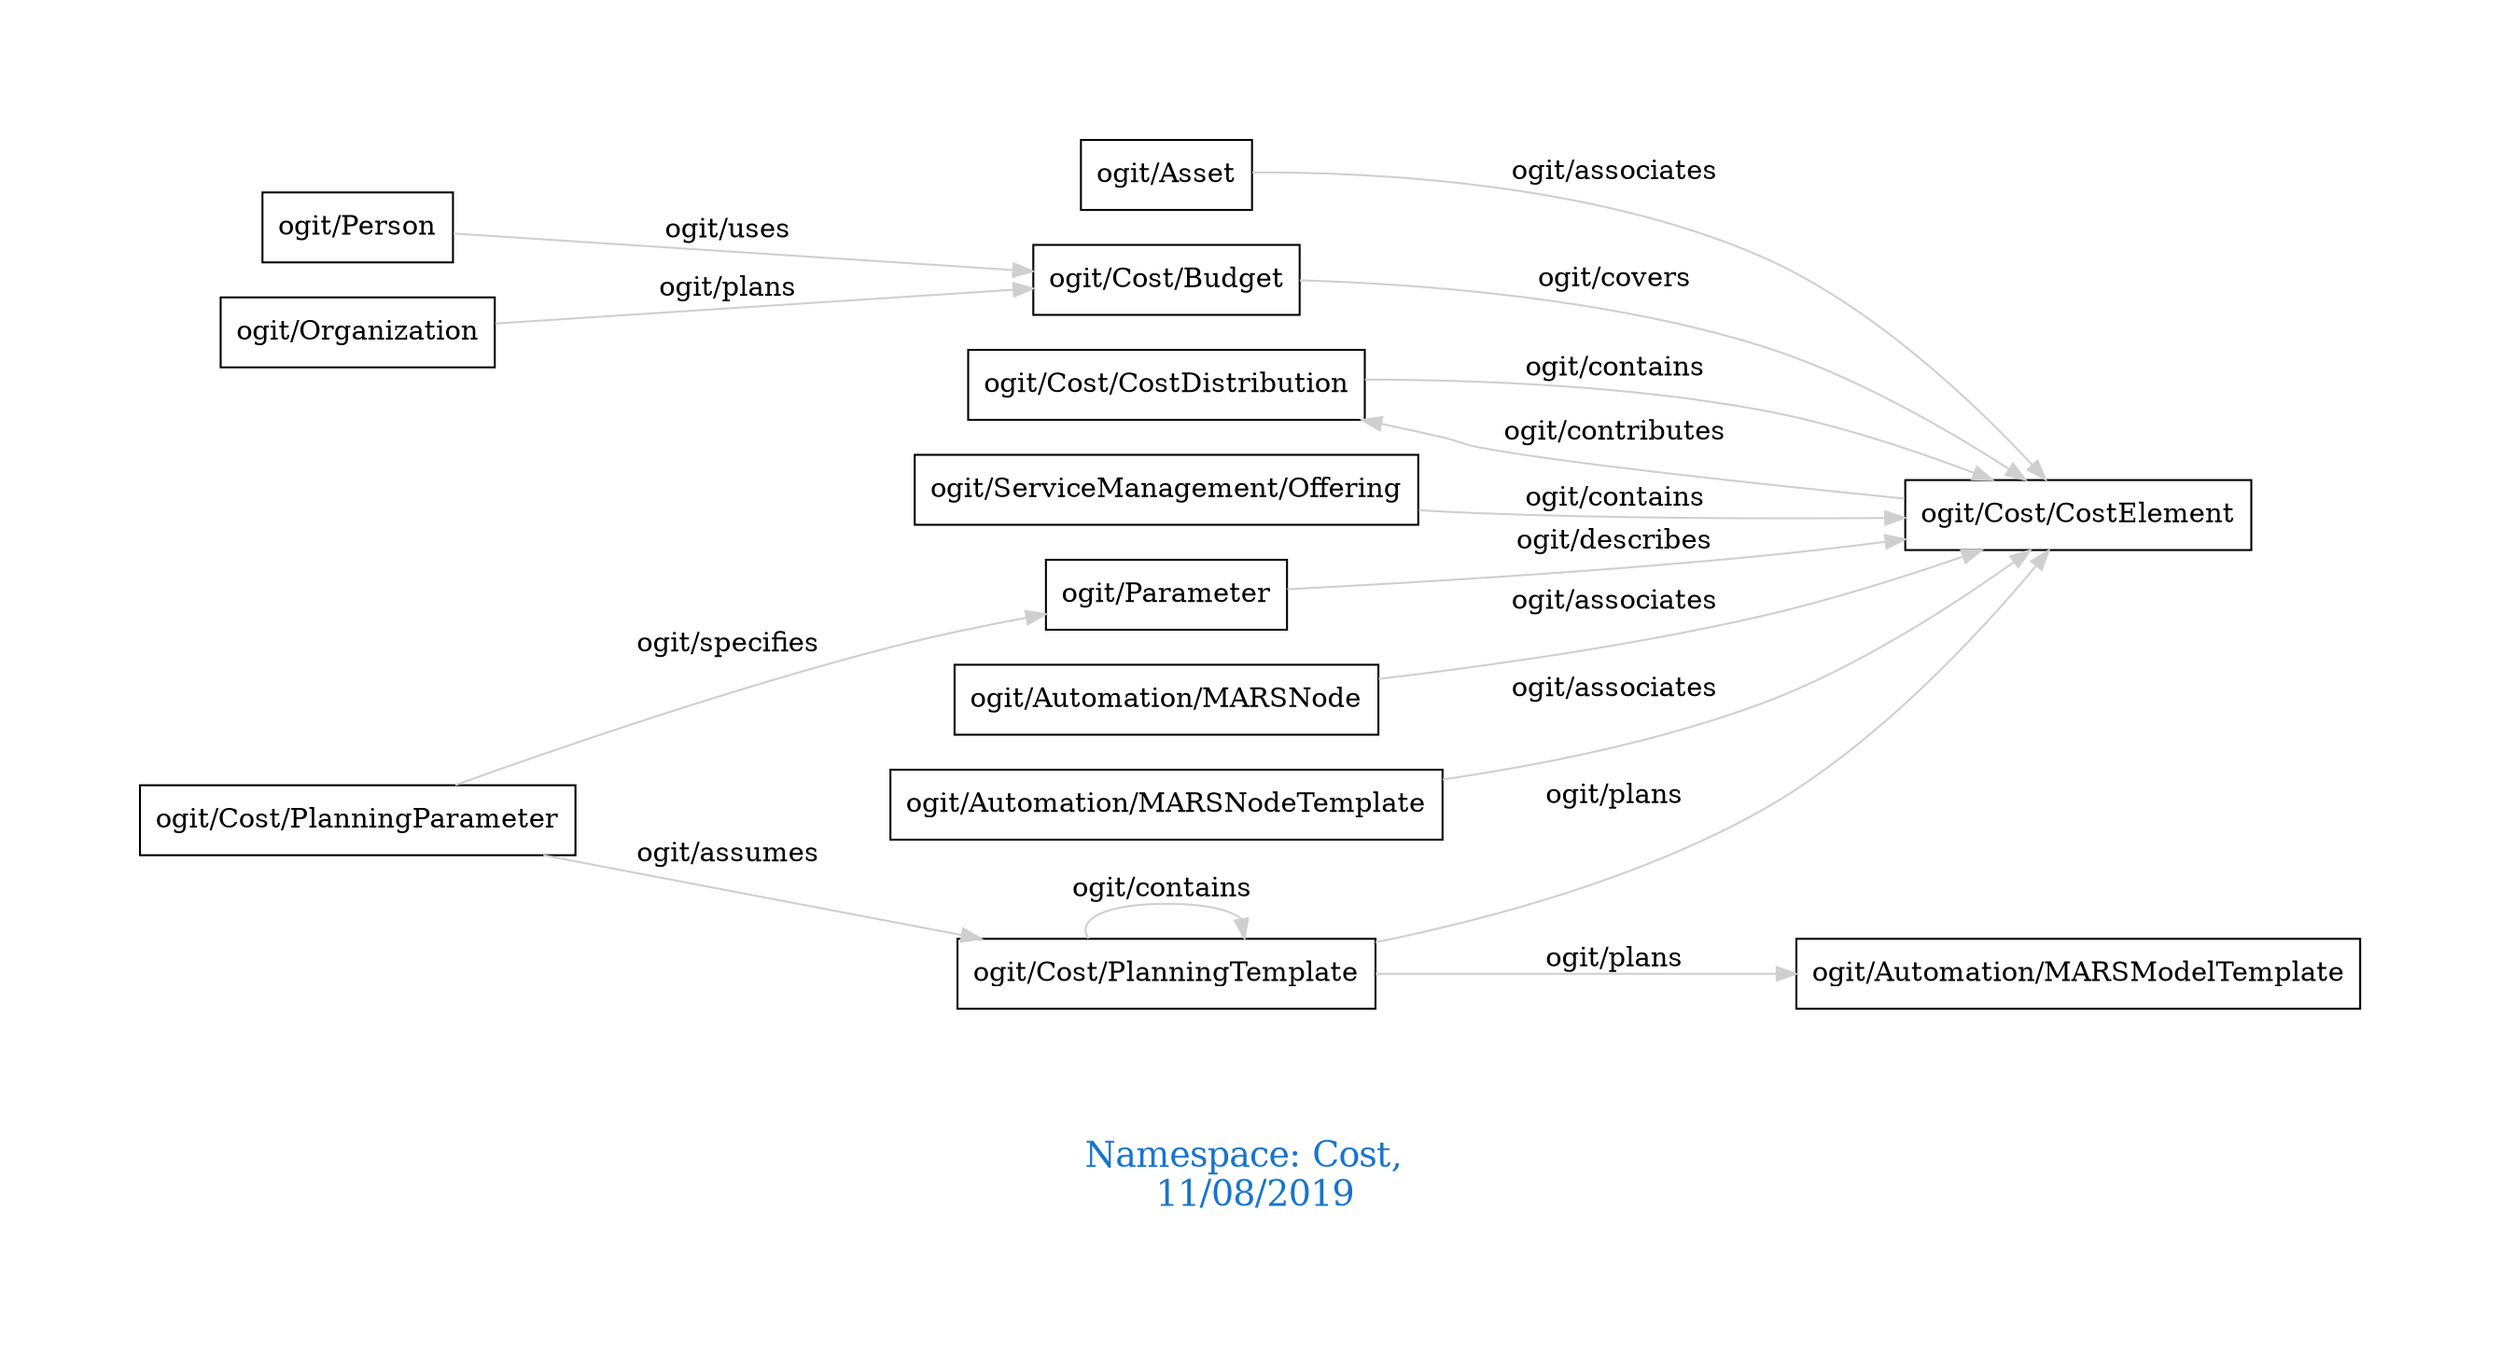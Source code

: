 digraph OGIT_ontology {
 graph [ rankdir= LR,pad=1 
fontsize = 18,
fontcolor= dodgerblue3,label = "\n\n\nNamespace: Cost, \n 11/08/2019"];
node[shape=polygon];
edge [  color="gray81"];

   "ogit/Cost/CostDistribution" -> "ogit/Cost/CostElement" [label="   ogit/contains    "];
   "ogit/ServiceManagement/Offering" -> "ogit/Cost/CostElement" [label="   ogit/contains    "];
   "ogit/Cost/PlanningParameter" -> "ogit/Parameter" [label="   ogit/specifies    "];
   "ogit/Cost/Budget" -> "ogit/Cost/CostElement" [label="   ogit/covers    "];
   "ogit/Parameter" -> "ogit/Cost/CostElement" [label="   ogit/describes    "];
   "ogit/Cost/CostElement" -> "ogit/Cost/CostDistribution" [label="   ogit/contributes    "];
   "ogit/Automation/MARSNode" -> "ogit/Cost/CostElement" [label="   ogit/associates    "];
   "ogit/Automation/MARSNodeTemplate" -> "ogit/Cost/CostElement" [label="   ogit/associates    "];
   "ogit/Asset" -> "ogit/Cost/CostElement" [label="   ogit/associates    "];
   "ogit/Person" -> "ogit/Cost/Budget" [label="   ogit/uses    "];
   "ogit/Cost/PlanningTemplate" -> "ogit/Automation/MARSModelTemplate" [label="   ogit/plans    "];
   "ogit/Cost/PlanningTemplate" -> "ogit/Cost/CostElement" [label="   ogit/plans    "];
   "ogit/Organization" -> "ogit/Cost/Budget" [label="   ogit/plans    "];
   "ogit/Cost/PlanningParameter" -> "ogit/Cost/PlanningTemplate" [label="   ogit/assumes    "];
   "ogit/Cost/PlanningTemplate" -> "ogit/Cost/PlanningTemplate" [label="   ogit/contains    "];
}
